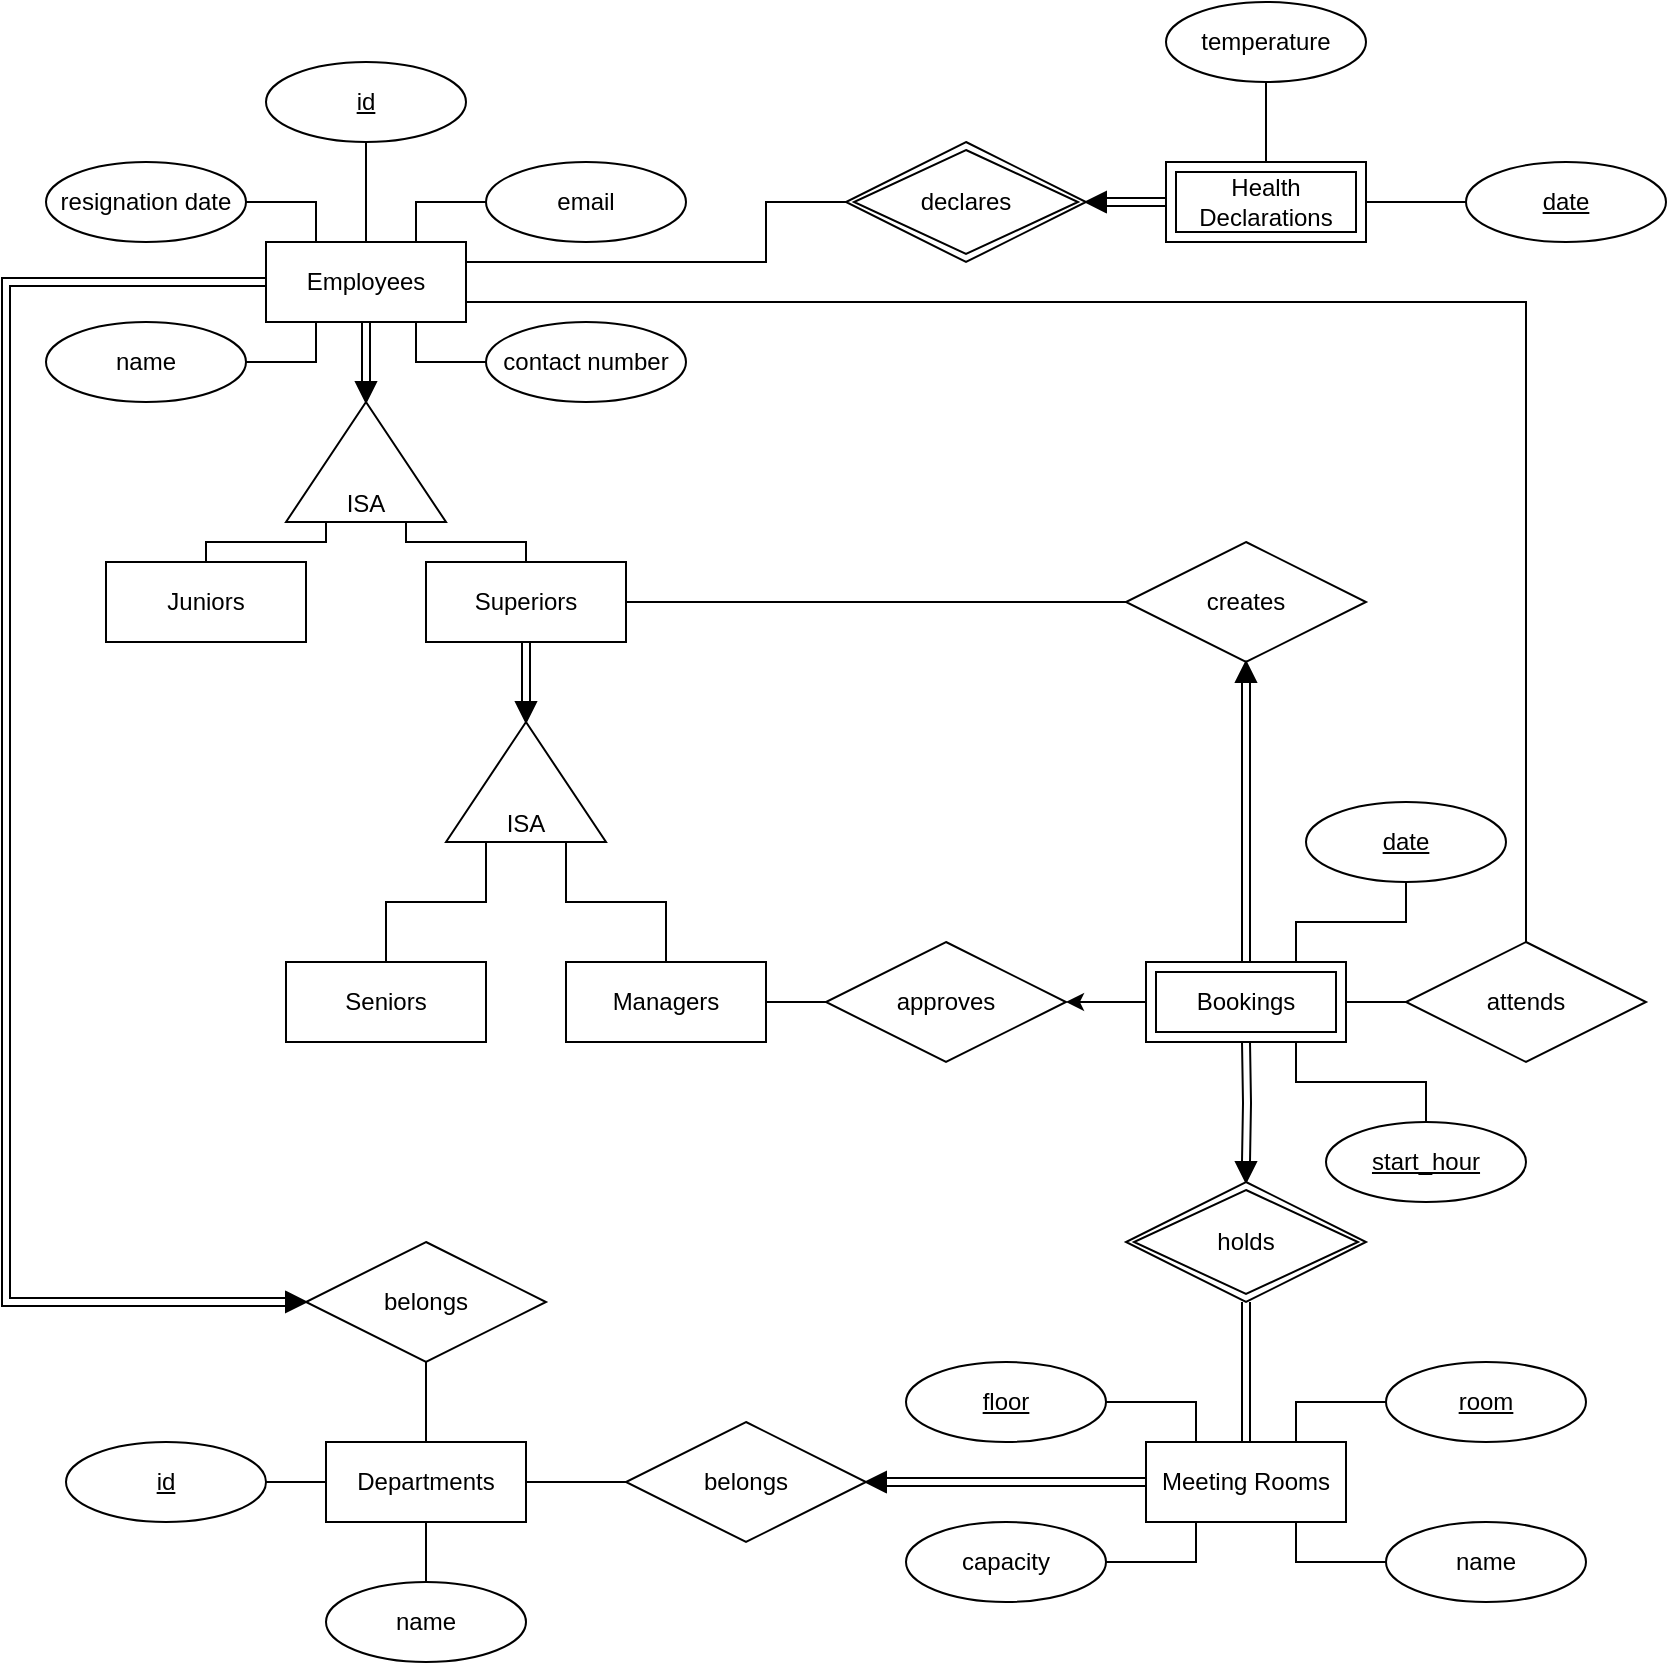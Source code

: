<mxfile version="15.2.7" type="device"><diagram id="R2lEEEUBdFMjLlhIrx00" name="Page-1"><mxGraphModel dx="1226" dy="1085" grid="1" gridSize="10" guides="1" tooltips="1" connect="1" arrows="1" fold="1" page="1" pageScale="1" pageWidth="850" pageHeight="1100" math="0" shadow="0" extFonts="Permanent Marker^https://fonts.googleapis.com/css?family=Permanent+Marker"><root><mxCell id="0"/><mxCell id="1" parent="0"/><mxCell id="0D0uByYMOpNc_iQ8U12g-67" style="edgeStyle=orthogonalEdgeStyle;rounded=0;orthogonalLoop=1;jettySize=auto;html=1;entryX=0;entryY=0.25;entryDx=0;entryDy=0;endArrow=none;endFill=0;" parent="1" source="0D0uByYMOpNc_iQ8U12g-1" target="0D0uByYMOpNc_iQ8U12g-66" edge="1"><mxGeometry relative="1" as="geometry"/></mxCell><mxCell id="0D0uByYMOpNc_iQ8U12g-1" value="Seniors" style="whiteSpace=wrap;html=1;align=center;" parent="1" vertex="1"><mxGeometry x="150" y="570" width="100" height="40" as="geometry"/></mxCell><mxCell id="0D0uByYMOpNc_iQ8U12g-33" style="edgeStyle=orthogonalEdgeStyle;rounded=0;orthogonalLoop=1;jettySize=auto;html=1;exitX=0.5;exitY=0;exitDx=0;exitDy=0;entryX=0;entryY=0.25;entryDx=0;entryDy=0;endArrow=none;endFill=0;" parent="1" source="0D0uByYMOpNc_iQ8U12g-2" target="0D0uByYMOpNc_iQ8U12g-10" edge="1"><mxGeometry relative="1" as="geometry"><Array as="points"><mxPoint x="110" y="360"/><mxPoint x="170" y="360"/></Array></mxGeometry></mxCell><mxCell id="0D0uByYMOpNc_iQ8U12g-2" value="Juniors" style="whiteSpace=wrap;html=1;align=center;" parent="1" vertex="1"><mxGeometry x="60" y="370" width="100" height="40" as="geometry"/></mxCell><mxCell id="sdohsD43adh8IMulmVAE-13" style="edgeStyle=orthogonalEdgeStyle;rounded=0;orthogonalLoop=1;jettySize=auto;html=1;entryX=0;entryY=0.5;entryDx=0;entryDy=0;endArrow=none;endFill=0;shape=link;" edge="1" parent="1" source="0D0uByYMOpNc_iQ8U12g-3" target="sdohsD43adh8IMulmVAE-12"><mxGeometry relative="1" as="geometry"/></mxCell><mxCell id="0D0uByYMOpNc_iQ8U12g-3" value="Meeting Rooms" style="whiteSpace=wrap;html=1;align=center;" parent="1" vertex="1"><mxGeometry x="580" y="810" width="100" height="40" as="geometry"/></mxCell><mxCell id="sdohsD43adh8IMulmVAE-8" style="edgeStyle=orthogonalEdgeStyle;rounded=0;orthogonalLoop=1;jettySize=auto;html=1;entryX=0.5;entryY=1;entryDx=0;entryDy=0;endArrow=none;endFill=0;" edge="1" parent="1" source="0D0uByYMOpNc_iQ8U12g-4" target="0D0uByYMOpNc_iQ8U12g-82"><mxGeometry relative="1" as="geometry"/></mxCell><mxCell id="sdohsD43adh8IMulmVAE-11" style="edgeStyle=orthogonalEdgeStyle;rounded=0;orthogonalLoop=1;jettySize=auto;html=1;entryX=0;entryY=0.5;entryDx=0;entryDy=0;endArrow=none;endFill=0;" edge="1" parent="1" source="0D0uByYMOpNc_iQ8U12g-4" target="sdohsD43adh8IMulmVAE-10"><mxGeometry relative="1" as="geometry"/></mxCell><mxCell id="0D0uByYMOpNc_iQ8U12g-4" value="Departments" style="whiteSpace=wrap;html=1;align=center;" parent="1" vertex="1"><mxGeometry x="170" y="810" width="100" height="40" as="geometry"/></mxCell><mxCell id="sdohsD43adh8IMulmVAE-6" style="edgeStyle=orthogonalEdgeStyle;rounded=0;orthogonalLoop=1;jettySize=auto;html=1;entryX=0;entryY=0.5;entryDx=0;entryDy=0;endArrow=none;endFill=0;shape=link;" edge="1" parent="1" source="0D0uByYMOpNc_iQ8U12g-5" target="sdohsD43adh8IMulmVAE-4"><mxGeometry relative="1" as="geometry"/></mxCell><mxCell id="sdohsD43adh8IMulmVAE-14" value="" style="edgeStyle=orthogonalEdgeStyle;rounded=0;orthogonalLoop=1;jettySize=auto;html=1;endArrow=none;endFill=0;" edge="1" parent="1" source="0D0uByYMOpNc_iQ8U12g-5" target="0D0uByYMOpNc_iQ8U12g-24"><mxGeometry relative="1" as="geometry"/></mxCell><mxCell id="sdohsD43adh8IMulmVAE-16" style="edgeStyle=orthogonalEdgeStyle;rounded=0;orthogonalLoop=1;jettySize=auto;html=1;endArrow=none;endFill=0;shape=link;entryX=0;entryY=0.5;entryDx=0;entryDy=0;" edge="1" parent="1" source="0D0uByYMOpNc_iQ8U12g-5" target="sdohsD43adh8IMulmVAE-17"><mxGeometry relative="1" as="geometry"><mxPoint y="730" as="targetPoint"/><Array as="points"><mxPoint x="10" y="230"/><mxPoint x="10" y="740"/></Array></mxGeometry></mxCell><mxCell id="0D0uByYMOpNc_iQ8U12g-5" value="Employees" style="whiteSpace=wrap;html=1;align=center;" parent="1" vertex="1"><mxGeometry x="140" y="210" width="100" height="40" as="geometry"/></mxCell><mxCell id="0D0uByYMOpNc_iQ8U12g-68" style="edgeStyle=orthogonalEdgeStyle;rounded=0;orthogonalLoop=1;jettySize=auto;html=1;entryX=0;entryY=0.75;entryDx=0;entryDy=0;endArrow=none;endFill=0;" parent="1" source="0D0uByYMOpNc_iQ8U12g-7" target="0D0uByYMOpNc_iQ8U12g-66" edge="1"><mxGeometry relative="1" as="geometry"/></mxCell><mxCell id="0D0uByYMOpNc_iQ8U12g-7" value="Managers" style="whiteSpace=wrap;html=1;align=center;" parent="1" vertex="1"><mxGeometry x="290" y="570" width="100" height="40" as="geometry"/></mxCell><mxCell id="0D0uByYMOpNc_iQ8U12g-32" style="edgeStyle=orthogonalEdgeStyle;rounded=0;orthogonalLoop=1;jettySize=auto;html=1;exitX=0.5;exitY=0;exitDx=0;exitDy=0;entryX=0;entryY=0.75;entryDx=0;entryDy=0;endArrow=none;endFill=0;" parent="1" source="0D0uByYMOpNc_iQ8U12g-8" target="0D0uByYMOpNc_iQ8U12g-10" edge="1"><mxGeometry relative="1" as="geometry"><Array as="points"><mxPoint x="270" y="360"/><mxPoint x="210" y="360"/></Array></mxGeometry></mxCell><mxCell id="0D0uByYMOpNc_iQ8U12g-92" style="edgeStyle=orthogonalEdgeStyle;rounded=0;orthogonalLoop=1;jettySize=auto;html=1;entryX=0;entryY=0.5;entryDx=0;entryDy=0;endArrow=none;endFill=0;" parent="1" source="0D0uByYMOpNc_iQ8U12g-8" target="0D0uByYMOpNc_iQ8U12g-91" edge="1"><mxGeometry relative="1" as="geometry"/></mxCell><mxCell id="sdohsD43adh8IMulmVAE-7" style="edgeStyle=orthogonalEdgeStyle;shape=link;rounded=0;orthogonalLoop=1;jettySize=auto;html=1;entryX=0;entryY=0.5;entryDx=0;entryDy=0;endArrow=none;endFill=0;" edge="1" parent="1" source="0D0uByYMOpNc_iQ8U12g-8" target="sdohsD43adh8IMulmVAE-2"><mxGeometry relative="1" as="geometry"/></mxCell><mxCell id="0D0uByYMOpNc_iQ8U12g-8" value="Superiors" style="whiteSpace=wrap;html=1;align=center;" parent="1" vertex="1"><mxGeometry x="220" y="370" width="100" height="40" as="geometry"/></mxCell><mxCell id="0D0uByYMOpNc_iQ8U12g-10" value="ISA" style="triangle;whiteSpace=wrap;html=1;align=center;direction=north;verticalAlign=bottom;" parent="1" vertex="1"><mxGeometry x="150" y="290" width="80" height="60" as="geometry"/></mxCell><mxCell id="0D0uByYMOpNc_iQ8U12g-19" value="" style="edgeStyle=orthogonalEdgeStyle;rounded=0;orthogonalLoop=1;jettySize=auto;html=1;endArrow=none;endFill=0;" parent="1" source="0D0uByYMOpNc_iQ8U12g-16" target="0D0uByYMOpNc_iQ8U12g-4" edge="1"><mxGeometry relative="1" as="geometry"/></mxCell><mxCell id="0D0uByYMOpNc_iQ8U12g-16" value="id" style="ellipse;whiteSpace=wrap;html=1;align=center;fontStyle=4" parent="1" vertex="1"><mxGeometry x="40" y="810" width="100" height="40" as="geometry"/></mxCell><mxCell id="0D0uByYMOpNc_iQ8U12g-20" value="" style="edgeStyle=orthogonalEdgeStyle;rounded=0;orthogonalLoop=1;jettySize=auto;html=1;endArrow=none;endFill=0;" parent="1" source="0D0uByYMOpNc_iQ8U12g-18" target="0D0uByYMOpNc_iQ8U12g-4" edge="1"><mxGeometry relative="1" as="geometry"/></mxCell><mxCell id="0D0uByYMOpNc_iQ8U12g-18" value="name" style="ellipse;whiteSpace=wrap;html=1;align=center;" parent="1" vertex="1"><mxGeometry x="170" y="880" width="100" height="40" as="geometry"/></mxCell><mxCell id="0D0uByYMOpNc_iQ8U12g-31" style="edgeStyle=orthogonalEdgeStyle;rounded=0;orthogonalLoop=1;jettySize=auto;html=1;entryX=0.25;entryY=1;entryDx=0;entryDy=0;endArrow=none;endFill=0;" parent="1" source="0D0uByYMOpNc_iQ8U12g-21" target="0D0uByYMOpNc_iQ8U12g-5" edge="1"><mxGeometry relative="1" as="geometry"/></mxCell><mxCell id="0D0uByYMOpNc_iQ8U12g-21" value="name" style="ellipse;whiteSpace=wrap;html=1;align=center;" parent="1" vertex="1"><mxGeometry x="30" y="250" width="100" height="40" as="geometry"/></mxCell><mxCell id="0D0uByYMOpNc_iQ8U12g-28" style="edgeStyle=orthogonalEdgeStyle;rounded=0;orthogonalLoop=1;jettySize=auto;html=1;exitX=0;exitY=0.5;exitDx=0;exitDy=0;entryX=0.75;entryY=1;entryDx=0;entryDy=0;endArrow=none;endFill=0;" parent="1" source="0D0uByYMOpNc_iQ8U12g-22" target="0D0uByYMOpNc_iQ8U12g-5" edge="1"><mxGeometry relative="1" as="geometry"/></mxCell><mxCell id="0D0uByYMOpNc_iQ8U12g-22" value="contact number" style="ellipse;whiteSpace=wrap;html=1;align=center;" parent="1" vertex="1"><mxGeometry x="250" y="250" width="100" height="40" as="geometry"/></mxCell><mxCell id="0D0uByYMOpNc_iQ8U12g-29" style="edgeStyle=orthogonalEdgeStyle;rounded=0;orthogonalLoop=1;jettySize=auto;html=1;entryX=0.75;entryY=0;entryDx=0;entryDy=0;endArrow=none;endFill=0;" parent="1" source="0D0uByYMOpNc_iQ8U12g-23" target="0D0uByYMOpNc_iQ8U12g-5" edge="1"><mxGeometry relative="1" as="geometry"/></mxCell><mxCell id="0D0uByYMOpNc_iQ8U12g-23" value="email" style="ellipse;whiteSpace=wrap;html=1;align=center;" parent="1" vertex="1"><mxGeometry x="250" y="170" width="100" height="40" as="geometry"/></mxCell><mxCell id="0D0uByYMOpNc_iQ8U12g-24" value="id" style="ellipse;whiteSpace=wrap;html=1;align=center;fontStyle=4" parent="1" vertex="1"><mxGeometry x="140" y="120" width="100" height="40" as="geometry"/></mxCell><mxCell id="0D0uByYMOpNc_iQ8U12g-47" style="edgeStyle=orthogonalEdgeStyle;rounded=0;orthogonalLoop=1;jettySize=auto;html=1;entryX=0.75;entryY=1;entryDx=0;entryDy=0;endArrow=none;endFill=0;" parent="1" source="0D0uByYMOpNc_iQ8U12g-41" target="0D0uByYMOpNc_iQ8U12g-3" edge="1"><mxGeometry relative="1" as="geometry"/></mxCell><mxCell id="0D0uByYMOpNc_iQ8U12g-41" value="name" style="ellipse;whiteSpace=wrap;html=1;align=center;" parent="1" vertex="1"><mxGeometry x="700" y="850" width="100" height="40" as="geometry"/></mxCell><mxCell id="0D0uByYMOpNc_iQ8U12g-46" style="edgeStyle=orthogonalEdgeStyle;rounded=0;orthogonalLoop=1;jettySize=auto;html=1;entryX=0.75;entryY=0;entryDx=0;entryDy=0;endArrow=none;endFill=0;" parent="1" source="0D0uByYMOpNc_iQ8U12g-42" target="0D0uByYMOpNc_iQ8U12g-3" edge="1"><mxGeometry relative="1" as="geometry"/></mxCell><mxCell id="0D0uByYMOpNc_iQ8U12g-42" value="room" style="ellipse;whiteSpace=wrap;html=1;align=center;fontStyle=4" parent="1" vertex="1"><mxGeometry x="700" y="770" width="100" height="40" as="geometry"/></mxCell><mxCell id="0D0uByYMOpNc_iQ8U12g-45" style="edgeStyle=orthogonalEdgeStyle;rounded=0;orthogonalLoop=1;jettySize=auto;html=1;entryX=0.25;entryY=0;entryDx=0;entryDy=0;endArrow=none;endFill=0;" parent="1" source="0D0uByYMOpNc_iQ8U12g-43" target="0D0uByYMOpNc_iQ8U12g-3" edge="1"><mxGeometry relative="1" as="geometry"/></mxCell><mxCell id="0D0uByYMOpNc_iQ8U12g-43" value="floor" style="ellipse;whiteSpace=wrap;html=1;align=center;fontStyle=4" parent="1" vertex="1"><mxGeometry x="460" y="770" width="100" height="40" as="geometry"/></mxCell><mxCell id="0D0uByYMOpNc_iQ8U12g-48" style="edgeStyle=orthogonalEdgeStyle;rounded=0;orthogonalLoop=1;jettySize=auto;html=1;entryX=0.25;entryY=1;entryDx=0;entryDy=0;endArrow=none;endFill=0;" parent="1" source="0D0uByYMOpNc_iQ8U12g-44" target="0D0uByYMOpNc_iQ8U12g-3" edge="1"><mxGeometry relative="1" as="geometry"/></mxCell><mxCell id="0D0uByYMOpNc_iQ8U12g-44" value="capacity" style="ellipse;whiteSpace=wrap;html=1;align=center;" parent="1" vertex="1"><mxGeometry x="460" y="850" width="100" height="40" as="geometry"/></mxCell><mxCell id="0D0uByYMOpNc_iQ8U12g-118" style="edgeStyle=orthogonalEdgeStyle;rounded=0;orthogonalLoop=1;jettySize=auto;html=1;entryX=0.75;entryY=0;entryDx=0;entryDy=0;endArrow=none;endFill=0;" parent="1" source="0D0uByYMOpNc_iQ8U12g-49" target="0D0uByYMOpNc_iQ8U12g-117" edge="1"><mxGeometry relative="1" as="geometry"/></mxCell><mxCell id="0D0uByYMOpNc_iQ8U12g-49" value="date" style="ellipse;whiteSpace=wrap;html=1;align=center;fontStyle=4" parent="1" vertex="1"><mxGeometry x="660" y="490" width="100" height="40" as="geometry"/></mxCell><mxCell id="0D0uByYMOpNc_iQ8U12g-119" style="edgeStyle=orthogonalEdgeStyle;rounded=0;orthogonalLoop=1;jettySize=auto;html=1;entryX=0.75;entryY=1;entryDx=0;entryDy=0;endArrow=none;endFill=0;" parent="1" source="0D0uByYMOpNc_iQ8U12g-50" target="0D0uByYMOpNc_iQ8U12g-117" edge="1"><mxGeometry relative="1" as="geometry"/></mxCell><mxCell id="0D0uByYMOpNc_iQ8U12g-50" value="start_hour" style="ellipse;whiteSpace=wrap;html=1;align=center;fontStyle=4" parent="1" vertex="1"><mxGeometry x="670" y="650" width="100" height="40" as="geometry"/></mxCell><mxCell id="0D0uByYMOpNc_iQ8U12g-97" value="" style="edgeStyle=orthogonalEdgeStyle;rounded=0;orthogonalLoop=1;jettySize=auto;html=1;endArrow=none;endFill=0;" parent="1" source="0D0uByYMOpNc_iQ8U12g-53" edge="1"><mxGeometry relative="1" as="geometry"><mxPoint x="680" y="590" as="targetPoint"/></mxGeometry></mxCell><mxCell id="0D0uByYMOpNc_iQ8U12g-98" style="edgeStyle=orthogonalEdgeStyle;rounded=0;orthogonalLoop=1;jettySize=auto;html=1;entryX=1;entryY=0.75;entryDx=0;entryDy=0;endArrow=none;endFill=0;" parent="1" source="0D0uByYMOpNc_iQ8U12g-53" target="0D0uByYMOpNc_iQ8U12g-5" edge="1"><mxGeometry relative="1" as="geometry"><Array as="points"><mxPoint x="770" y="240"/></Array></mxGeometry></mxCell><mxCell id="0D0uByYMOpNc_iQ8U12g-53" value="attends" style="shape=rhombus;perimeter=rhombusPerimeter;whiteSpace=wrap;html=1;align=center;" parent="1" vertex="1"><mxGeometry x="710" y="560" width="120" height="60" as="geometry"/></mxCell><mxCell id="0D0uByYMOpNc_iQ8U12g-66" value="ISA" style="triangle;whiteSpace=wrap;html=1;align=center;direction=north;verticalAlign=bottom;" parent="1" vertex="1"><mxGeometry x="230" y="450" width="80" height="60" as="geometry"/></mxCell><mxCell id="0D0uByYMOpNc_iQ8U12g-77" value="" style="edgeStyle=orthogonalEdgeStyle;rounded=0;orthogonalLoop=1;jettySize=auto;html=1;endArrow=none;endFill=0;" parent="1" source="0D0uByYMOpNc_iQ8U12g-71" target="0D0uByYMOpNc_iQ8U12g-75" edge="1"><mxGeometry relative="1" as="geometry"/></mxCell><mxCell id="0D0uByYMOpNc_iQ8U12g-71" value="temperature" style="ellipse;whiteSpace=wrap;html=1;align=center;" parent="1" vertex="1"><mxGeometry x="590" y="90" width="100" height="40" as="geometry"/></mxCell><mxCell id="0D0uByYMOpNc_iQ8U12g-76" value="" style="edgeStyle=orthogonalEdgeStyle;rounded=0;orthogonalLoop=1;jettySize=auto;html=1;endArrow=none;endFill=0;" parent="1" source="0D0uByYMOpNc_iQ8U12g-72" target="0D0uByYMOpNc_iQ8U12g-75" edge="1"><mxGeometry relative="1" as="geometry"/></mxCell><mxCell id="0D0uByYMOpNc_iQ8U12g-72" value="date" style="ellipse;whiteSpace=wrap;html=1;align=center;fontStyle=4" parent="1" vertex="1"><mxGeometry x="740" y="170" width="100" height="40" as="geometry"/></mxCell><mxCell id="0D0uByYMOpNc_iQ8U12g-81" style="edgeStyle=orthogonalEdgeStyle;rounded=0;orthogonalLoop=1;jettySize=auto;html=1;entryX=0;entryY=0.5;entryDx=0;entryDy=0;endArrow=none;endFill=0;shape=link;" parent="1" source="0D0uByYMOpNc_iQ8U12g-75" target="0D0uByYMOpNc_iQ8U12g-80" edge="1"><mxGeometry relative="1" as="geometry"/></mxCell><mxCell id="0D0uByYMOpNc_iQ8U12g-75" value="Health Declarations" style="shape=ext;margin=3;double=1;whiteSpace=wrap;html=1;align=center;fillColor=#ffffff;" parent="1" vertex="1"><mxGeometry x="590" y="170" width="100" height="40" as="geometry"/></mxCell><mxCell id="0D0uByYMOpNc_iQ8U12g-79" style="edgeStyle=orthogonalEdgeStyle;rounded=0;orthogonalLoop=1;jettySize=auto;html=1;entryX=1;entryY=0.25;entryDx=0;entryDy=0;endArrow=none;endFill=0;" parent="1" source="0D0uByYMOpNc_iQ8U12g-78" target="0D0uByYMOpNc_iQ8U12g-5" edge="1"><mxGeometry relative="1" as="geometry"><Array as="points"><mxPoint x="390" y="190"/><mxPoint x="390" y="220"/></Array></mxGeometry></mxCell><mxCell id="0D0uByYMOpNc_iQ8U12g-78" value="declares" style="shape=rhombus;double=1;perimeter=rhombusPerimeter;whiteSpace=wrap;html=1;align=center;fillColor=#ffffff;" parent="1" vertex="1"><mxGeometry x="430" y="160" width="120" height="60" as="geometry"/></mxCell><mxCell id="0D0uByYMOpNc_iQ8U12g-80" value="" style="triangle;whiteSpace=wrap;html=1;align=center;direction=west;fillColor=#000000;" parent="1" vertex="1"><mxGeometry x="550" y="185" width="10" height="10" as="geometry"/></mxCell><mxCell id="0D0uByYMOpNc_iQ8U12g-82" value="belongs" style="shape=rhombus;perimeter=rhombusPerimeter;whiteSpace=wrap;html=1;align=center;fillColor=#FFFFFF;" parent="1" vertex="1"><mxGeometry x="160" y="710" width="120" height="60" as="geometry"/></mxCell><mxCell id="0D0uByYMOpNc_iQ8U12g-114" style="edgeStyle=orthogonalEdgeStyle;rounded=0;orthogonalLoop=1;jettySize=auto;html=1;entryX=0;entryY=0.5;entryDx=0;entryDy=0;endArrow=none;endFill=0;shape=link;" parent="1" target="0D0uByYMOpNc_iQ8U12g-113" edge="1"><mxGeometry relative="1" as="geometry"><mxPoint x="630" y="610" as="sourcePoint"/></mxGeometry></mxCell><mxCell id="0D0uByYMOpNc_iQ8U12g-95" value="" style="edgeStyle=orthogonalEdgeStyle;rounded=0;orthogonalLoop=1;jettySize=auto;html=1;endArrow=none;endFill=0;" parent="1" source="0D0uByYMOpNc_iQ8U12g-90" target="0D0uByYMOpNc_iQ8U12g-7" edge="1"><mxGeometry relative="1" as="geometry"/></mxCell><mxCell id="0D0uByYMOpNc_iQ8U12g-90" value="approves" style="shape=rhombus;perimeter=rhombusPerimeter;whiteSpace=wrap;html=1;align=center;fillColor=#FFFFFF;" parent="1" vertex="1"><mxGeometry x="420" y="560" width="120" height="60" as="geometry"/></mxCell><mxCell id="0D0uByYMOpNc_iQ8U12g-91" value="creates" style="shape=rhombus;perimeter=rhombusPerimeter;whiteSpace=wrap;html=1;align=center;fillColor=#FFFFFF;" parent="1" vertex="1"><mxGeometry x="570" y="360" width="120" height="60" as="geometry"/></mxCell><mxCell id="0D0uByYMOpNc_iQ8U12g-112" style="edgeStyle=orthogonalEdgeStyle;shape=link;rounded=0;orthogonalLoop=1;jettySize=auto;html=1;entryX=0.5;entryY=0;entryDx=0;entryDy=0;endArrow=none;endFill=0;" parent="1" source="0D0uByYMOpNc_iQ8U12g-110" edge="1"><mxGeometry relative="1" as="geometry"><mxPoint x="630" y="570" as="targetPoint"/></mxGeometry></mxCell><mxCell id="0D0uByYMOpNc_iQ8U12g-110" value="" style="triangle;whiteSpace=wrap;html=1;align=center;direction=north;fillColor=#000000;" parent="1" vertex="1"><mxGeometry x="625" y="420" width="10" height="10" as="geometry"/></mxCell><mxCell id="0D0uByYMOpNc_iQ8U12g-113" value="" style="triangle;whiteSpace=wrap;html=1;align=center;direction=south;fillColor=#000000;" parent="1" vertex="1"><mxGeometry x="625" y="670" width="10" height="10" as="geometry"/></mxCell><mxCell id="0D0uByYMOpNc_iQ8U12g-116" style="edgeStyle=orthogonalEdgeStyle;shape=link;rounded=0;orthogonalLoop=1;jettySize=auto;html=1;entryX=0.5;entryY=0;entryDx=0;entryDy=0;endArrow=none;endFill=0;" parent="1" source="0D0uByYMOpNc_iQ8U12g-115" target="0D0uByYMOpNc_iQ8U12g-3" edge="1"><mxGeometry relative="1" as="geometry"/></mxCell><mxCell id="0D0uByYMOpNc_iQ8U12g-115" value="holds" style="shape=rhombus;double=1;perimeter=rhombusPerimeter;whiteSpace=wrap;html=1;align=center;fillColor=#FFFFFF;" parent="1" vertex="1"><mxGeometry x="570" y="680" width="120" height="60" as="geometry"/></mxCell><mxCell id="sdohsD43adh8IMulmVAE-1" value="" style="edgeStyle=orthogonalEdgeStyle;rounded=0;orthogonalLoop=1;jettySize=auto;html=1;" edge="1" parent="1" source="0D0uByYMOpNc_iQ8U12g-117" target="0D0uByYMOpNc_iQ8U12g-90"><mxGeometry relative="1" as="geometry"/></mxCell><mxCell id="0D0uByYMOpNc_iQ8U12g-117" value="Bookings" style="shape=ext;margin=3;double=1;whiteSpace=wrap;html=1;align=center;fillColor=#FFFFFF;" parent="1" vertex="1"><mxGeometry x="580" y="570" width="100" height="40" as="geometry"/></mxCell><mxCell id="sdohsD43adh8IMulmVAE-15" style="edgeStyle=orthogonalEdgeStyle;rounded=0;orthogonalLoop=1;jettySize=auto;html=1;entryX=0.25;entryY=0;entryDx=0;entryDy=0;endArrow=none;endFill=0;" edge="1" parent="1" source="0D0uByYMOpNc_iQ8U12g-120" target="0D0uByYMOpNc_iQ8U12g-5"><mxGeometry relative="1" as="geometry"/></mxCell><mxCell id="0D0uByYMOpNc_iQ8U12g-120" value="resignation date" style="ellipse;whiteSpace=wrap;html=1;align=center;fontStyle=0" parent="1" vertex="1"><mxGeometry x="30" y="170" width="100" height="40" as="geometry"/></mxCell><mxCell id="sdohsD43adh8IMulmVAE-2" value="" style="triangle;whiteSpace=wrap;html=1;align=center;direction=south;fillColor=#000000;" vertex="1" parent="1"><mxGeometry x="265" y="440" width="10" height="10" as="geometry"/></mxCell><mxCell id="sdohsD43adh8IMulmVAE-4" value="" style="triangle;whiteSpace=wrap;html=1;align=center;direction=south;fillColor=#000000;" vertex="1" parent="1"><mxGeometry x="185" y="280" width="10" height="10" as="geometry"/></mxCell><mxCell id="sdohsD43adh8IMulmVAE-10" value="belongs" style="shape=rhombus;perimeter=rhombusPerimeter;whiteSpace=wrap;html=1;align=center;fillColor=#FFFFFF;" vertex="1" parent="1"><mxGeometry x="320" y="800" width="120" height="60" as="geometry"/></mxCell><mxCell id="sdohsD43adh8IMulmVAE-12" value="" style="triangle;whiteSpace=wrap;html=1;align=center;direction=west;fillColor=#000000;" vertex="1" parent="1"><mxGeometry x="440" y="825" width="10" height="10" as="geometry"/></mxCell><mxCell id="sdohsD43adh8IMulmVAE-17" value="" style="triangle;whiteSpace=wrap;html=1;align=center;direction=east;fillColor=#000000;" vertex="1" parent="1"><mxGeometry x="150" y="735" width="10" height="10" as="geometry"/></mxCell></root></mxGraphModel></diagram></mxfile>